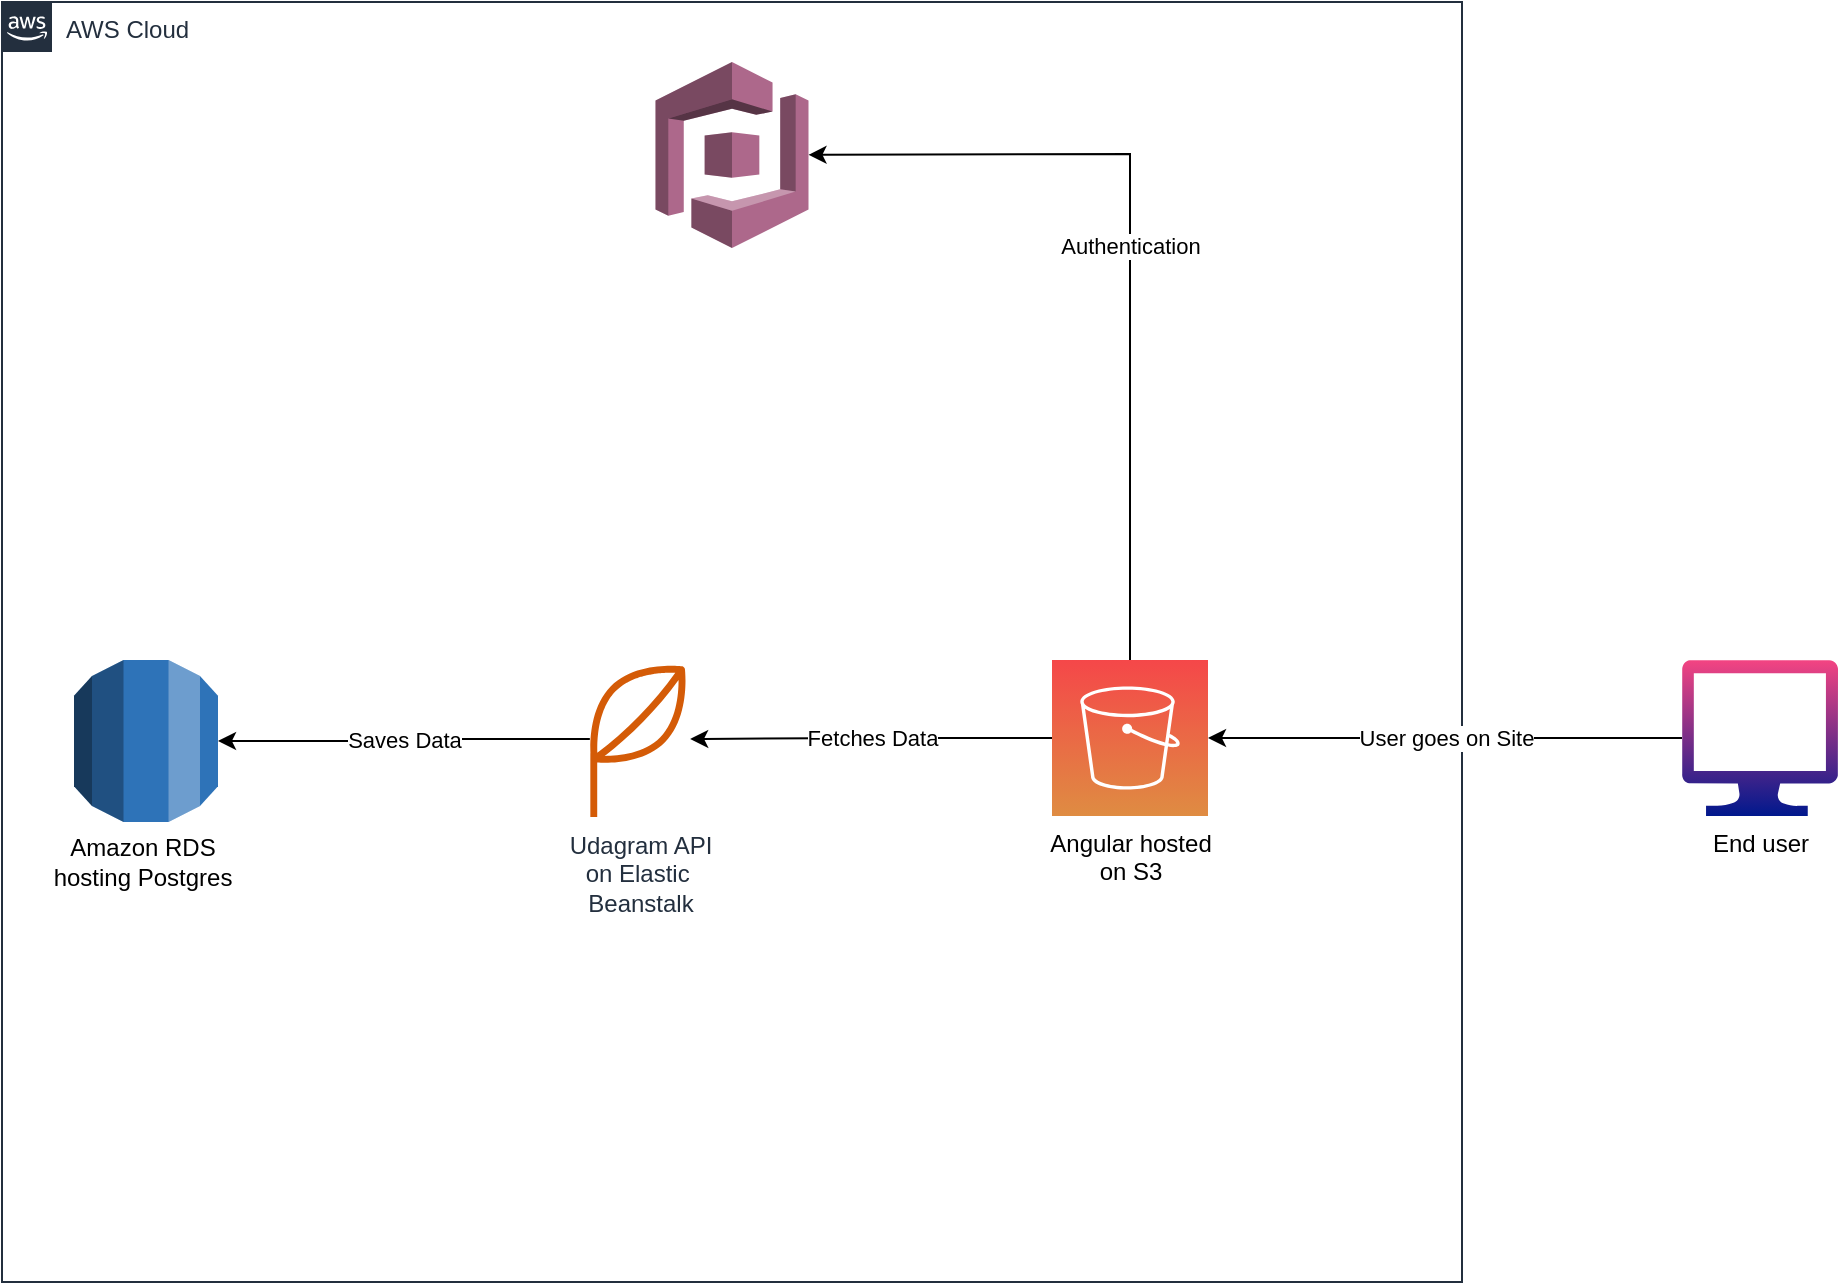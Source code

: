 <mxfile version="20.8.21" type="github">
  <diagram id="Ht1M8jgEwFfnCIfOTk4-" name="Page-1">
    <mxGraphModel dx="1257" dy="1473" grid="1" gridSize="10" guides="1" tooltips="1" connect="1" arrows="1" fold="1" page="1" pageScale="1" pageWidth="1169" pageHeight="827" math="0" shadow="0">
      <root>
        <mxCell id="0" />
        <mxCell id="1" parent="0" />
        <mxCell id="UEzPUAAOIrF-is8g5C7q-175" value="AWS Cloud" style="points=[[0,0],[0.25,0],[0.5,0],[0.75,0],[1,0],[1,0.25],[1,0.5],[1,0.75],[1,1],[0.75,1],[0.5,1],[0.25,1],[0,1],[0,0.75],[0,0.5],[0,0.25]];outlineConnect=0;gradientColor=none;html=1;whiteSpace=wrap;fontSize=12;fontStyle=0;shape=mxgraph.aws4.group;grIcon=mxgraph.aws4.group_aws_cloud_alt;strokeColor=#232F3E;fillColor=none;verticalAlign=top;align=left;spacingLeft=30;fontColor=#232F3E;dashed=0;labelBackgroundColor=#ffffff;container=1;pointerEvents=0;collapsible=0;recursiveResize=0;" parent="1" vertex="1">
          <mxGeometry x="60" y="-720" width="730" height="640" as="geometry" />
        </mxCell>
        <mxCell id="NMRSi0StNrNSCQlEDRtV-6" value="" style="group" vertex="1" connectable="0" parent="UEzPUAAOIrF-is8g5C7q-175">
          <mxGeometry x="30" y="329" width="80" height="121" as="geometry" />
        </mxCell>
        <mxCell id="NMRSi0StNrNSCQlEDRtV-1" value="" style="outlineConnect=0;dashed=0;verticalLabelPosition=bottom;verticalAlign=top;align=center;html=1;shape=mxgraph.aws3.rds;fillColor=#2E73B8;gradientColor=none;movable=1;resizable=1;rotatable=1;deletable=1;editable=1;locked=0;connectable=1;" vertex="1" parent="NMRSi0StNrNSCQlEDRtV-6">
          <mxGeometry x="6" width="72" height="81" as="geometry" />
        </mxCell>
        <mxCell id="NMRSi0StNrNSCQlEDRtV-2" value="Amazon RDS &lt;br&gt;hosting Postgres" style="text;html=1;align=center;verticalAlign=middle;resizable=1;points=[];autosize=1;strokeColor=none;fillColor=none;movable=1;rotatable=1;deletable=1;editable=1;locked=0;connectable=1;" vertex="1" parent="NMRSi0StNrNSCQlEDRtV-6">
          <mxGeometry y="81" width="80" height="40" as="geometry" />
        </mxCell>
        <mxCell id="NMRSi0StNrNSCQlEDRtV-11" value="Saves Data" style="edgeStyle=orthogonalEdgeStyle;rounded=0;orthogonalLoop=1;jettySize=auto;html=1;entryX=1;entryY=0.5;entryDx=0;entryDy=0;entryPerimeter=0;" edge="1" parent="UEzPUAAOIrF-is8g5C7q-175" source="UEzPUAAOIrF-is8g5C7q-178" target="NMRSi0StNrNSCQlEDRtV-1">
          <mxGeometry relative="1" as="geometry">
            <mxPoint x="141" y="188" as="targetPoint" />
          </mxGeometry>
        </mxCell>
        <mxCell id="UEzPUAAOIrF-is8g5C7q-178" value="Udagram API&lt;br&gt;on Elastic&amp;nbsp;&lt;br&gt;Beanstalk" style="outlineConnect=0;fontColor=#232F3E;gradientColor=none;gradientDirection=north;fillColor=#D45B07;strokeColor=none;dashed=0;verticalLabelPosition=bottom;verticalAlign=top;align=center;html=1;fontSize=12;fontStyle=0;aspect=fixed;shape=mxgraph.aws4.application;resIcon=mxgraph.aws4.codepipeline;labelBackgroundColor=#ffffff;sketch=0;" parent="UEzPUAAOIrF-is8g5C7q-175" vertex="1">
          <mxGeometry x="280" y="329.5" width="78" height="78" as="geometry" />
        </mxCell>
        <mxCell id="NMRSi0StNrNSCQlEDRtV-12" value="Fetches Data" style="edgeStyle=orthogonalEdgeStyle;rounded=0;orthogonalLoop=1;jettySize=auto;html=1;" edge="1" parent="UEzPUAAOIrF-is8g5C7q-175" source="UEzPUAAOIrF-is8g5C7q-179" target="UEzPUAAOIrF-is8g5C7q-178">
          <mxGeometry relative="1" as="geometry" />
        </mxCell>
        <mxCell id="NMRSi0StNrNSCQlEDRtV-22" value="Authentication" style="edgeStyle=none;rounded=0;orthogonalLoop=1;jettySize=auto;html=1;" edge="1" parent="UEzPUAAOIrF-is8g5C7q-175" source="UEzPUAAOIrF-is8g5C7q-179" target="NMRSi0StNrNSCQlEDRtV-16">
          <mxGeometry relative="1" as="geometry">
            <mxPoint x="564" y="249" as="targetPoint" />
            <Array as="points">
              <mxPoint x="564" y="76" />
            </Array>
          </mxGeometry>
        </mxCell>
        <mxCell id="UEzPUAAOIrF-is8g5C7q-179" value="Angular hosted&lt;br&gt;on S3" style="outlineConnect=0;fontColor=default;gradientColor=#F54749;gradientDirection=north;fillColor=#DF8C42;strokeColor=none;dashed=0;verticalLabelPosition=bottom;verticalAlign=top;align=center;html=1;fontSize=12;fontStyle=0;aspect=fixed;shape=mxgraph.veeam2.aws_s3;resIcon=mxgraph.aws4.organizations;labelBackgroundColor=#ffffff;sketch=0;shadow=0;" parent="UEzPUAAOIrF-is8g5C7q-175" vertex="1">
          <mxGeometry x="525" y="329" width="78" height="78" as="geometry" />
        </mxCell>
        <mxCell id="NMRSi0StNrNSCQlEDRtV-16" value="" style="outlineConnect=0;dashed=0;verticalLabelPosition=bottom;verticalAlign=top;align=center;html=1;shape=mxgraph.aws3.cognito;fillColor=#AD688B;gradientColor=none;" vertex="1" parent="UEzPUAAOIrF-is8g5C7q-175">
          <mxGeometry x="326.75" y="30" width="76.5" height="93" as="geometry" />
        </mxCell>
        <mxCell id="UEzPUAAOIrF-is8g5C7q-180" value="End user" style="outlineConnect=0;fontColor=default;gradientColor=#F34482;gradientDirection=north;fillColor=#00188D;strokeColor=none;dashed=0;verticalLabelPosition=bottom;verticalAlign=top;align=center;html=1;fontSize=12;fontStyle=0;aspect=fixed;shape=mxgraph.azure.computer;resIcon=mxgraph.aws4.cloudwatch;labelBackgroundColor=#ffffff;sketch=0;shadow=0;" parent="1" vertex="1">
          <mxGeometry x="900" y="-391" width="78" height="78" as="geometry" />
        </mxCell>
        <mxCell id="NMRSi0StNrNSCQlEDRtV-13" value="User goes on Site" style="edgeStyle=orthogonalEdgeStyle;rounded=0;orthogonalLoop=1;jettySize=auto;html=1;" edge="1" parent="1" source="UEzPUAAOIrF-is8g5C7q-180" target="UEzPUAAOIrF-is8g5C7q-179">
          <mxGeometry relative="1" as="geometry">
            <mxPoint x="590" y="-371" as="targetPoint" />
          </mxGeometry>
        </mxCell>
      </root>
    </mxGraphModel>
  </diagram>
</mxfile>
